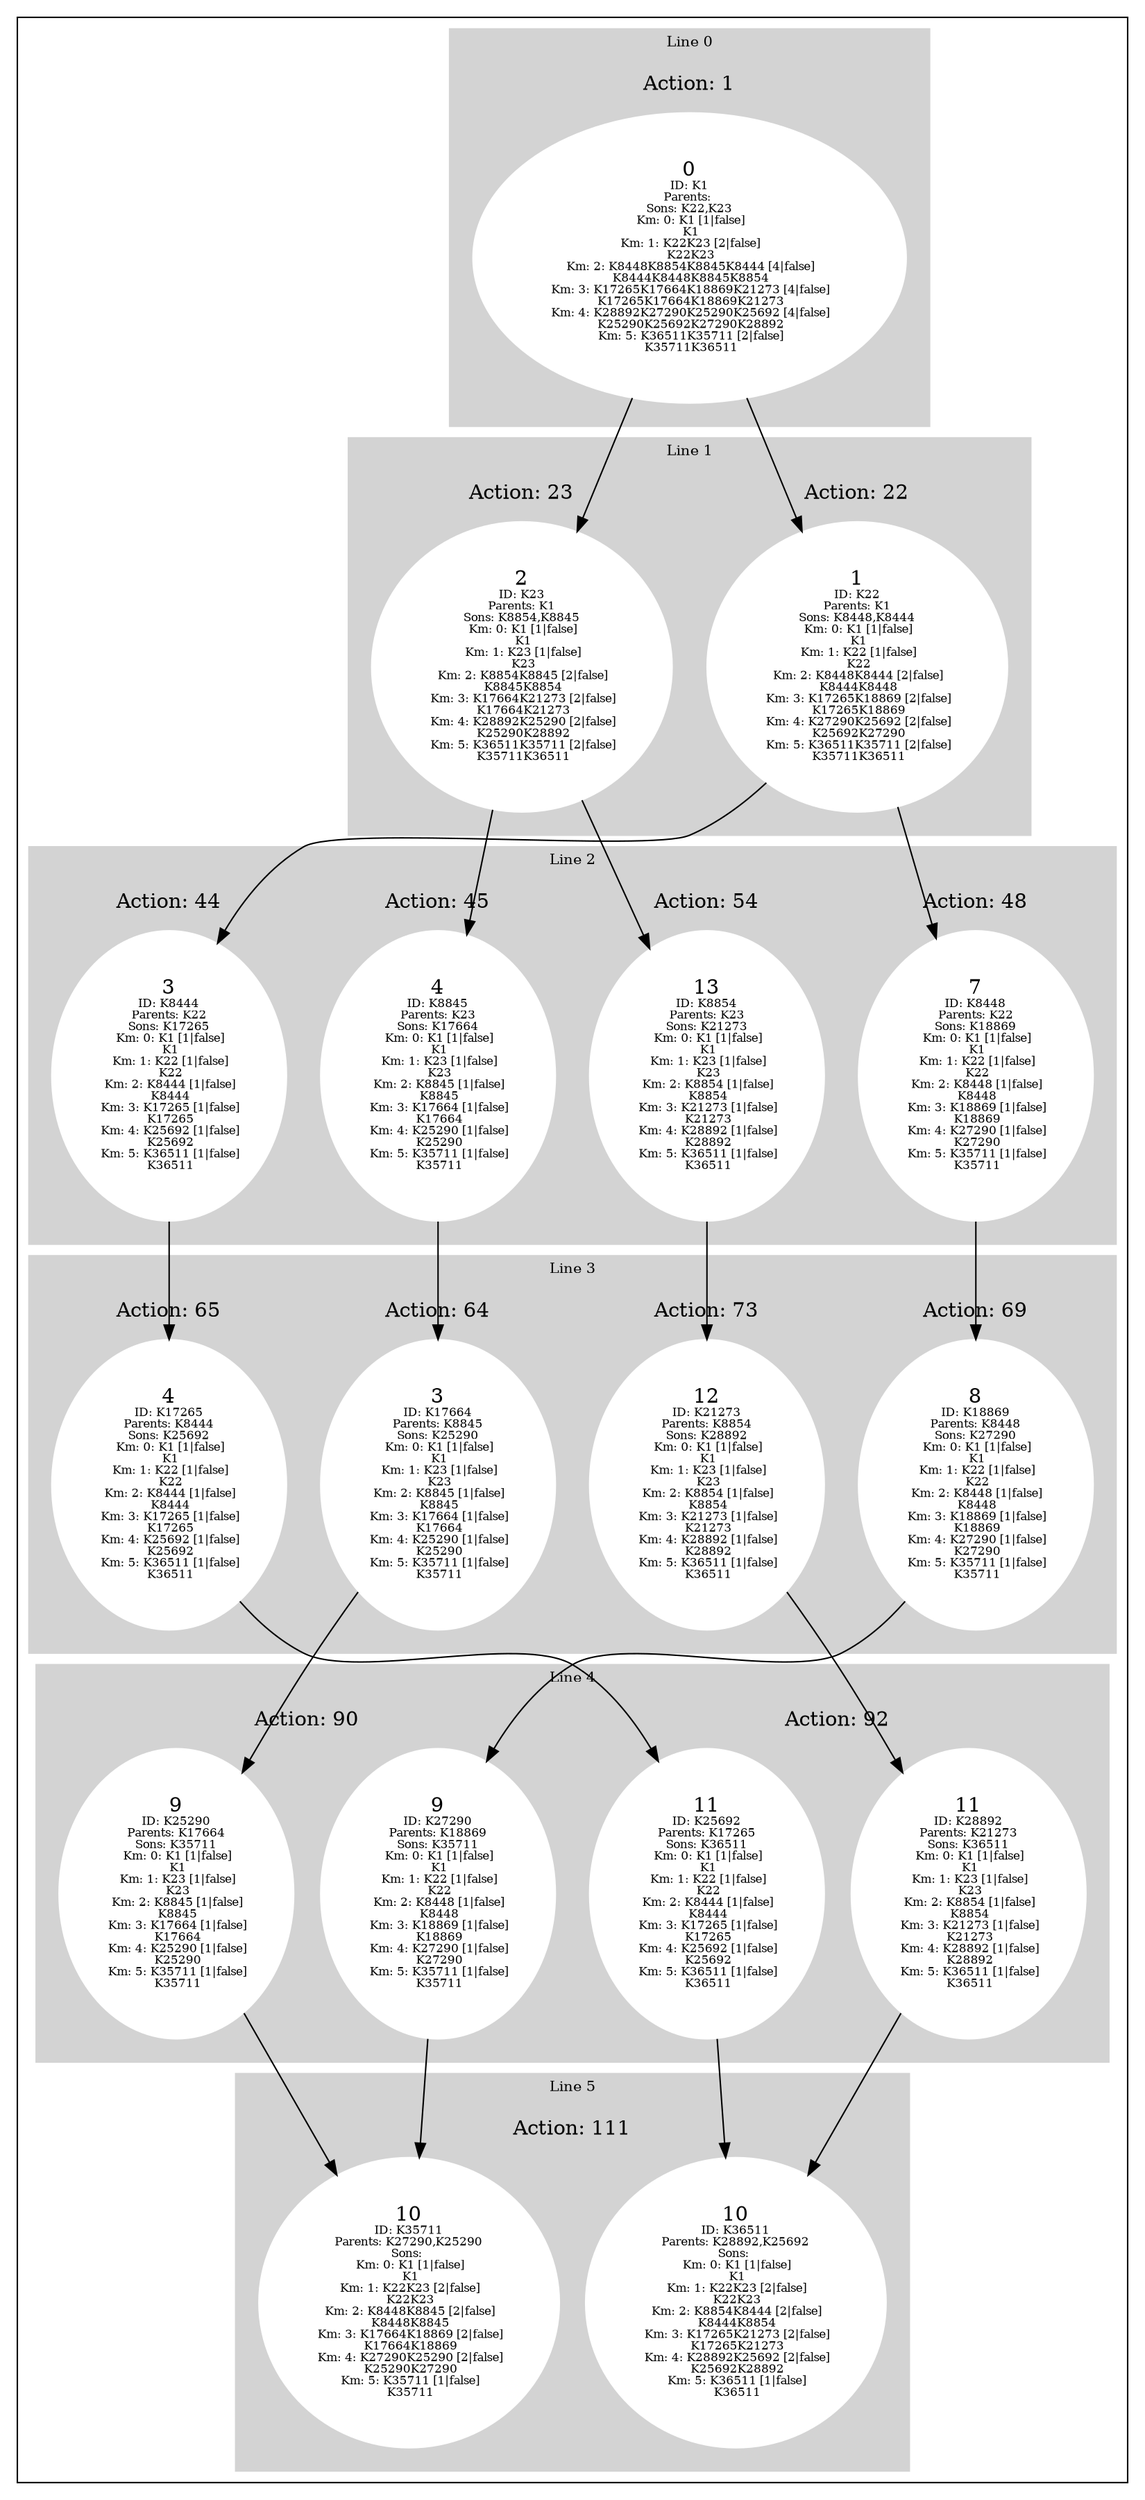 digraph G {
subgraph cluster_info {
        subgraph cluster_0 {
        style=filled;
        color=lightgrey;
        node [style=filled,color=white];
        subgraph cluster_act_1 {
label = "Action: 1"step_K1 [label=<0<BR /><FONT POINT-SIZE="8">ID: K1</FONT><BR /><FONT POINT-SIZE="8">Parents: </FONT><BR /><FONT POINT-SIZE="8">Sons: K22,K23</FONT><BR /><FONT POINT-SIZE="8"> Km: 0: K1 [1|false]<BR /> K1</FONT><BR /><FONT POINT-SIZE="8"> Km: 1: K22K23 [2|false]<BR /> K22K23</FONT><BR /><FONT POINT-SIZE="8"> Km: 2: K8448K8854K8845K8444 [4|false]<BR /> K8444K8448K8845K8854</FONT><BR /><FONT POINT-SIZE="8"> Km: 3: K17265K17664K18869K21273 [4|false]<BR /> K17265K17664K18869K21273</FONT><BR /><FONT POINT-SIZE="8"> Km: 4: K28892K27290K25290K25692 [4|false]<BR /> K25290K25692K27290K28892</FONT><BR /><FONT POINT-SIZE="8"> Km: 5: K36511K35711 [2|false]<BR /> K35711K36511</FONT>>]
}

        fontsize="10"
        label = "Line 0";
        }

        subgraph cluster_4 {
        style=filled;
        color=lightgrey;
        node [style=filled,color=white];
        subgraph cluster_act_92 {
label = "Action: 92"step_K28892 [label=<11<BR /><FONT POINT-SIZE="8">ID: K28892</FONT><BR /><FONT POINT-SIZE="8">Parents: K21273</FONT><BR /><FONT POINT-SIZE="8">Sons: K36511</FONT><BR /><FONT POINT-SIZE="8"> Km: 0: K1 [1|false]<BR /> K1</FONT><BR /><FONT POINT-SIZE="8"> Km: 1: K23 [1|false]<BR /> K23</FONT><BR /><FONT POINT-SIZE="8"> Km: 2: K8854 [1|false]<BR /> K8854</FONT><BR /><FONT POINT-SIZE="8"> Km: 3: K21273 [1|false]<BR /> K21273</FONT><BR /><FONT POINT-SIZE="8"> Km: 4: K28892 [1|false]<BR /> K28892</FONT><BR /><FONT POINT-SIZE="8"> Km: 5: K36511 [1|false]<BR /> K36511</FONT>>]
step_K25692 [label=<11<BR /><FONT POINT-SIZE="8">ID: K25692</FONT><BR /><FONT POINT-SIZE="8">Parents: K17265</FONT><BR /><FONT POINT-SIZE="8">Sons: K36511</FONT><BR /><FONT POINT-SIZE="8"> Km: 0: K1 [1|false]<BR /> K1</FONT><BR /><FONT POINT-SIZE="8"> Km: 1: K22 [1|false]<BR /> K22</FONT><BR /><FONT POINT-SIZE="8"> Km: 2: K8444 [1|false]<BR /> K8444</FONT><BR /><FONT POINT-SIZE="8"> Km: 3: K17265 [1|false]<BR /> K17265</FONT><BR /><FONT POINT-SIZE="8"> Km: 4: K25692 [1|false]<BR /> K25692</FONT><BR /><FONT POINT-SIZE="8"> Km: 5: K36511 [1|false]<BR /> K36511</FONT>>]
}
subgraph cluster_act_90 {
label = "Action: 90"step_K27290 [label=<9<BR /><FONT POINT-SIZE="8">ID: K27290</FONT><BR /><FONT POINT-SIZE="8">Parents: K18869</FONT><BR /><FONT POINT-SIZE="8">Sons: K35711</FONT><BR /><FONT POINT-SIZE="8"> Km: 0: K1 [1|false]<BR /> K1</FONT><BR /><FONT POINT-SIZE="8"> Km: 1: K22 [1|false]<BR /> K22</FONT><BR /><FONT POINT-SIZE="8"> Km: 2: K8448 [1|false]<BR /> K8448</FONT><BR /><FONT POINT-SIZE="8"> Km: 3: K18869 [1|false]<BR /> K18869</FONT><BR /><FONT POINT-SIZE="8"> Km: 4: K27290 [1|false]<BR /> K27290</FONT><BR /><FONT POINT-SIZE="8"> Km: 5: K35711 [1|false]<BR /> K35711</FONT>>]
step_K25290 [label=<9<BR /><FONT POINT-SIZE="8">ID: K25290</FONT><BR /><FONT POINT-SIZE="8">Parents: K17664</FONT><BR /><FONT POINT-SIZE="8">Sons: K35711</FONT><BR /><FONT POINT-SIZE="8"> Km: 0: K1 [1|false]<BR /> K1</FONT><BR /><FONT POINT-SIZE="8"> Km: 1: K23 [1|false]<BR /> K23</FONT><BR /><FONT POINT-SIZE="8"> Km: 2: K8845 [1|false]<BR /> K8845</FONT><BR /><FONT POINT-SIZE="8"> Km: 3: K17664 [1|false]<BR /> K17664</FONT><BR /><FONT POINT-SIZE="8"> Km: 4: K25290 [1|false]<BR /> K25290</FONT><BR /><FONT POINT-SIZE="8"> Km: 5: K35711 [1|false]<BR /> K35711</FONT>>]
}
subgraph cluster_act_90 {
label = "Action: 90"step_K27290 [label=<9<BR /><FONT POINT-SIZE="8">ID: K27290</FONT><BR /><FONT POINT-SIZE="8">Parents: K18869</FONT><BR /><FONT POINT-SIZE="8">Sons: K35711</FONT><BR /><FONT POINT-SIZE="8"> Km: 0: K1 [1|false]<BR /> K1</FONT><BR /><FONT POINT-SIZE="8"> Km: 1: K22 [1|false]<BR /> K22</FONT><BR /><FONT POINT-SIZE="8"> Km: 2: K8448 [1|false]<BR /> K8448</FONT><BR /><FONT POINT-SIZE="8"> Km: 3: K18869 [1|false]<BR /> K18869</FONT><BR /><FONT POINT-SIZE="8"> Km: 4: K27290 [1|false]<BR /> K27290</FONT><BR /><FONT POINT-SIZE="8"> Km: 5: K35711 [1|false]<BR /> K35711</FONT>>]
step_K25290 [label=<9<BR /><FONT POINT-SIZE="8">ID: K25290</FONT><BR /><FONT POINT-SIZE="8">Parents: K17664</FONT><BR /><FONT POINT-SIZE="8">Sons: K35711</FONT><BR /><FONT POINT-SIZE="8"> Km: 0: K1 [1|false]<BR /> K1</FONT><BR /><FONT POINT-SIZE="8"> Km: 1: K23 [1|false]<BR /> K23</FONT><BR /><FONT POINT-SIZE="8"> Km: 2: K8845 [1|false]<BR /> K8845</FONT><BR /><FONT POINT-SIZE="8"> Km: 3: K17664 [1|false]<BR /> K17664</FONT><BR /><FONT POINT-SIZE="8"> Km: 4: K25290 [1|false]<BR /> K25290</FONT><BR /><FONT POINT-SIZE="8"> Km: 5: K35711 [1|false]<BR /> K35711</FONT>>]
}
subgraph cluster_act_92 {
label = "Action: 92"step_K28892 [label=<11<BR /><FONT POINT-SIZE="8">ID: K28892</FONT><BR /><FONT POINT-SIZE="8">Parents: K21273</FONT><BR /><FONT POINT-SIZE="8">Sons: K36511</FONT><BR /><FONT POINT-SIZE="8"> Km: 0: K1 [1|false]<BR /> K1</FONT><BR /><FONT POINT-SIZE="8"> Km: 1: K23 [1|false]<BR /> K23</FONT><BR /><FONT POINT-SIZE="8"> Km: 2: K8854 [1|false]<BR /> K8854</FONT><BR /><FONT POINT-SIZE="8"> Km: 3: K21273 [1|false]<BR /> K21273</FONT><BR /><FONT POINT-SIZE="8"> Km: 4: K28892 [1|false]<BR /> K28892</FONT><BR /><FONT POINT-SIZE="8"> Km: 5: K36511 [1|false]<BR /> K36511</FONT>>]
step_K25692 [label=<11<BR /><FONT POINT-SIZE="8">ID: K25692</FONT><BR /><FONT POINT-SIZE="8">Parents: K17265</FONT><BR /><FONT POINT-SIZE="8">Sons: K36511</FONT><BR /><FONT POINT-SIZE="8"> Km: 0: K1 [1|false]<BR /> K1</FONT><BR /><FONT POINT-SIZE="8"> Km: 1: K22 [1|false]<BR /> K22</FONT><BR /><FONT POINT-SIZE="8"> Km: 2: K8444 [1|false]<BR /> K8444</FONT><BR /><FONT POINT-SIZE="8"> Km: 3: K17265 [1|false]<BR /> K17265</FONT><BR /><FONT POINT-SIZE="8"> Km: 4: K25692 [1|false]<BR /> K25692</FONT><BR /><FONT POINT-SIZE="8"> Km: 5: K36511 [1|false]<BR /> K36511</FONT>>]
}

        fontsize="10"
        label = "Line 4";
        }

        subgraph cluster_2 {
        style=filled;
        color=lightgrey;
        node [style=filled,color=white];
        subgraph cluster_act_48 {
label = "Action: 48"step_K8448 [label=<7<BR /><FONT POINT-SIZE="8">ID: K8448</FONT><BR /><FONT POINT-SIZE="8">Parents: K22</FONT><BR /><FONT POINT-SIZE="8">Sons: K18869</FONT><BR /><FONT POINT-SIZE="8"> Km: 0: K1 [1|false]<BR /> K1</FONT><BR /><FONT POINT-SIZE="8"> Km: 1: K22 [1|false]<BR /> K22</FONT><BR /><FONT POINT-SIZE="8"> Km: 2: K8448 [1|false]<BR /> K8448</FONT><BR /><FONT POINT-SIZE="8"> Km: 3: K18869 [1|false]<BR /> K18869</FONT><BR /><FONT POINT-SIZE="8"> Km: 4: K27290 [1|false]<BR /> K27290</FONT><BR /><FONT POINT-SIZE="8"> Km: 5: K35711 [1|false]<BR /> K35711</FONT>>]
}
subgraph cluster_act_54 {
label = "Action: 54"step_K8854 [label=<13<BR /><FONT POINT-SIZE="8">ID: K8854</FONT><BR /><FONT POINT-SIZE="8">Parents: K23</FONT><BR /><FONT POINT-SIZE="8">Sons: K21273</FONT><BR /><FONT POINT-SIZE="8"> Km: 0: K1 [1|false]<BR /> K1</FONT><BR /><FONT POINT-SIZE="8"> Km: 1: K23 [1|false]<BR /> K23</FONT><BR /><FONT POINT-SIZE="8"> Km: 2: K8854 [1|false]<BR /> K8854</FONT><BR /><FONT POINT-SIZE="8"> Km: 3: K21273 [1|false]<BR /> K21273</FONT><BR /><FONT POINT-SIZE="8"> Km: 4: K28892 [1|false]<BR /> K28892</FONT><BR /><FONT POINT-SIZE="8"> Km: 5: K36511 [1|false]<BR /> K36511</FONT>>]
}
subgraph cluster_act_45 {
label = "Action: 45"step_K8845 [label=<4<BR /><FONT POINT-SIZE="8">ID: K8845</FONT><BR /><FONT POINT-SIZE="8">Parents: K23</FONT><BR /><FONT POINT-SIZE="8">Sons: K17664</FONT><BR /><FONT POINT-SIZE="8"> Km: 0: K1 [1|false]<BR /> K1</FONT><BR /><FONT POINT-SIZE="8"> Km: 1: K23 [1|false]<BR /> K23</FONT><BR /><FONT POINT-SIZE="8"> Km: 2: K8845 [1|false]<BR /> K8845</FONT><BR /><FONT POINT-SIZE="8"> Km: 3: K17664 [1|false]<BR /> K17664</FONT><BR /><FONT POINT-SIZE="8"> Km: 4: K25290 [1|false]<BR /> K25290</FONT><BR /><FONT POINT-SIZE="8"> Km: 5: K35711 [1|false]<BR /> K35711</FONT>>]
}
subgraph cluster_act_44 {
label = "Action: 44"step_K8444 [label=<3<BR /><FONT POINT-SIZE="8">ID: K8444</FONT><BR /><FONT POINT-SIZE="8">Parents: K22</FONT><BR /><FONT POINT-SIZE="8">Sons: K17265</FONT><BR /><FONT POINT-SIZE="8"> Km: 0: K1 [1|false]<BR /> K1</FONT><BR /><FONT POINT-SIZE="8"> Km: 1: K22 [1|false]<BR /> K22</FONT><BR /><FONT POINT-SIZE="8"> Km: 2: K8444 [1|false]<BR /> K8444</FONT><BR /><FONT POINT-SIZE="8"> Km: 3: K17265 [1|false]<BR /> K17265</FONT><BR /><FONT POINT-SIZE="8"> Km: 4: K25692 [1|false]<BR /> K25692</FONT><BR /><FONT POINT-SIZE="8"> Km: 5: K36511 [1|false]<BR /> K36511</FONT>>]
}

        fontsize="10"
        label = "Line 2";
        }

        subgraph cluster_3 {
        style=filled;
        color=lightgrey;
        node [style=filled,color=white];
        subgraph cluster_act_65 {
label = "Action: 65"step_K17265 [label=<4<BR /><FONT POINT-SIZE="8">ID: K17265</FONT><BR /><FONT POINT-SIZE="8">Parents: K8444</FONT><BR /><FONT POINT-SIZE="8">Sons: K25692</FONT><BR /><FONT POINT-SIZE="8"> Km: 0: K1 [1|false]<BR /> K1</FONT><BR /><FONT POINT-SIZE="8"> Km: 1: K22 [1|false]<BR /> K22</FONT><BR /><FONT POINT-SIZE="8"> Km: 2: K8444 [1|false]<BR /> K8444</FONT><BR /><FONT POINT-SIZE="8"> Km: 3: K17265 [1|false]<BR /> K17265</FONT><BR /><FONT POINT-SIZE="8"> Km: 4: K25692 [1|false]<BR /> K25692</FONT><BR /><FONT POINT-SIZE="8"> Km: 5: K36511 [1|false]<BR /> K36511</FONT>>]
}
subgraph cluster_act_64 {
label = "Action: 64"step_K17664 [label=<3<BR /><FONT POINT-SIZE="8">ID: K17664</FONT><BR /><FONT POINT-SIZE="8">Parents: K8845</FONT><BR /><FONT POINT-SIZE="8">Sons: K25290</FONT><BR /><FONT POINT-SIZE="8"> Km: 0: K1 [1|false]<BR /> K1</FONT><BR /><FONT POINT-SIZE="8"> Km: 1: K23 [1|false]<BR /> K23</FONT><BR /><FONT POINT-SIZE="8"> Km: 2: K8845 [1|false]<BR /> K8845</FONT><BR /><FONT POINT-SIZE="8"> Km: 3: K17664 [1|false]<BR /> K17664</FONT><BR /><FONT POINT-SIZE="8"> Km: 4: K25290 [1|false]<BR /> K25290</FONT><BR /><FONT POINT-SIZE="8"> Km: 5: K35711 [1|false]<BR /> K35711</FONT>>]
}
subgraph cluster_act_69 {
label = "Action: 69"step_K18869 [label=<8<BR /><FONT POINT-SIZE="8">ID: K18869</FONT><BR /><FONT POINT-SIZE="8">Parents: K8448</FONT><BR /><FONT POINT-SIZE="8">Sons: K27290</FONT><BR /><FONT POINT-SIZE="8"> Km: 0: K1 [1|false]<BR /> K1</FONT><BR /><FONT POINT-SIZE="8"> Km: 1: K22 [1|false]<BR /> K22</FONT><BR /><FONT POINT-SIZE="8"> Km: 2: K8448 [1|false]<BR /> K8448</FONT><BR /><FONT POINT-SIZE="8"> Km: 3: K18869 [1|false]<BR /> K18869</FONT><BR /><FONT POINT-SIZE="8"> Km: 4: K27290 [1|false]<BR /> K27290</FONT><BR /><FONT POINT-SIZE="8"> Km: 5: K35711 [1|false]<BR /> K35711</FONT>>]
}
subgraph cluster_act_73 {
label = "Action: 73"step_K21273 [label=<12<BR /><FONT POINT-SIZE="8">ID: K21273</FONT><BR /><FONT POINT-SIZE="8">Parents: K8854</FONT><BR /><FONT POINT-SIZE="8">Sons: K28892</FONT><BR /><FONT POINT-SIZE="8"> Km: 0: K1 [1|false]<BR /> K1</FONT><BR /><FONT POINT-SIZE="8"> Km: 1: K23 [1|false]<BR /> K23</FONT><BR /><FONT POINT-SIZE="8"> Km: 2: K8854 [1|false]<BR /> K8854</FONT><BR /><FONT POINT-SIZE="8"> Km: 3: K21273 [1|false]<BR /> K21273</FONT><BR /><FONT POINT-SIZE="8"> Km: 4: K28892 [1|false]<BR /> K28892</FONT><BR /><FONT POINT-SIZE="8"> Km: 5: K36511 [1|false]<BR /> K36511</FONT>>]
}

        fontsize="10"
        label = "Line 3";
        }

        subgraph cluster_5 {
        style=filled;
        color=lightgrey;
        node [style=filled,color=white];
        subgraph cluster_act_111 {
label = "Action: 111"step_K36511 [label=<10<BR /><FONT POINT-SIZE="8">ID: K36511</FONT><BR /><FONT POINT-SIZE="8">Parents: K28892,K25692</FONT><BR /><FONT POINT-SIZE="8">Sons: </FONT><BR /><FONT POINT-SIZE="8"> Km: 0: K1 [1|false]<BR /> K1</FONT><BR /><FONT POINT-SIZE="8"> Km: 1: K22K23 [2|false]<BR /> K22K23</FONT><BR /><FONT POINT-SIZE="8"> Km: 2: K8854K8444 [2|false]<BR /> K8444K8854</FONT><BR /><FONT POINT-SIZE="8"> Km: 3: K17265K21273 [2|false]<BR /> K17265K21273</FONT><BR /><FONT POINT-SIZE="8"> Km: 4: K28892K25692 [2|false]<BR /> K25692K28892</FONT><BR /><FONT POINT-SIZE="8"> Km: 5: K36511 [1|false]<BR /> K36511</FONT>>]
step_K35711 [label=<10<BR /><FONT POINT-SIZE="8">ID: K35711</FONT><BR /><FONT POINT-SIZE="8">Parents: K27290,K25290</FONT><BR /><FONT POINT-SIZE="8">Sons: </FONT><BR /><FONT POINT-SIZE="8"> Km: 0: K1 [1|false]<BR /> K1</FONT><BR /><FONT POINT-SIZE="8"> Km: 1: K22K23 [2|false]<BR /> K22K23</FONT><BR /><FONT POINT-SIZE="8"> Km: 2: K8448K8845 [2|false]<BR /> K8448K8845</FONT><BR /><FONT POINT-SIZE="8"> Km: 3: K17664K18869 [2|false]<BR /> K17664K18869</FONT><BR /><FONT POINT-SIZE="8"> Km: 4: K27290K25290 [2|false]<BR /> K25290K27290</FONT><BR /><FONT POINT-SIZE="8"> Km: 5: K35711 [1|false]<BR /> K35711</FONT>>]
}
subgraph cluster_act_111 {
label = "Action: 111"step_K36511 [label=<10<BR /><FONT POINT-SIZE="8">ID: K36511</FONT><BR /><FONT POINT-SIZE="8">Parents: K28892,K25692</FONT><BR /><FONT POINT-SIZE="8">Sons: </FONT><BR /><FONT POINT-SIZE="8"> Km: 0: K1 [1|false]<BR /> K1</FONT><BR /><FONT POINT-SIZE="8"> Km: 1: K22K23 [2|false]<BR /> K22K23</FONT><BR /><FONT POINT-SIZE="8"> Km: 2: K8854K8444 [2|false]<BR /> K8444K8854</FONT><BR /><FONT POINT-SIZE="8"> Km: 3: K17265K21273 [2|false]<BR /> K17265K21273</FONT><BR /><FONT POINT-SIZE="8"> Km: 4: K28892K25692 [2|false]<BR /> K25692K28892</FONT><BR /><FONT POINT-SIZE="8"> Km: 5: K36511 [1|false]<BR /> K36511</FONT>>]
step_K35711 [label=<10<BR /><FONT POINT-SIZE="8">ID: K35711</FONT><BR /><FONT POINT-SIZE="8">Parents: K27290,K25290</FONT><BR /><FONT POINT-SIZE="8">Sons: </FONT><BR /><FONT POINT-SIZE="8"> Km: 0: K1 [1|false]<BR /> K1</FONT><BR /><FONT POINT-SIZE="8"> Km: 1: K22K23 [2|false]<BR /> K22K23</FONT><BR /><FONT POINT-SIZE="8"> Km: 2: K8448K8845 [2|false]<BR /> K8448K8845</FONT><BR /><FONT POINT-SIZE="8"> Km: 3: K17664K18869 [2|false]<BR /> K17664K18869</FONT><BR /><FONT POINT-SIZE="8"> Km: 4: K27290K25290 [2|false]<BR /> K25290K27290</FONT><BR /><FONT POINT-SIZE="8"> Km: 5: K35711 [1|false]<BR /> K35711</FONT>>]
}

        fontsize="10"
        label = "Line 5";
        }

        subgraph cluster_1 {
        style=filled;
        color=lightgrey;
        node [style=filled,color=white];
        subgraph cluster_act_22 {
label = "Action: 22"step_K22 [label=<1<BR /><FONT POINT-SIZE="8">ID: K22</FONT><BR /><FONT POINT-SIZE="8">Parents: K1</FONT><BR /><FONT POINT-SIZE="8">Sons: K8448,K8444</FONT><BR /><FONT POINT-SIZE="8"> Km: 0: K1 [1|false]<BR /> K1</FONT><BR /><FONT POINT-SIZE="8"> Km: 1: K22 [1|false]<BR /> K22</FONT><BR /><FONT POINT-SIZE="8"> Km: 2: K8448K8444 [2|false]<BR /> K8444K8448</FONT><BR /><FONT POINT-SIZE="8"> Km: 3: K17265K18869 [2|false]<BR /> K17265K18869</FONT><BR /><FONT POINT-SIZE="8"> Km: 4: K27290K25692 [2|false]<BR /> K25692K27290</FONT><BR /><FONT POINT-SIZE="8"> Km: 5: K36511K35711 [2|false]<BR /> K35711K36511</FONT>>]
}
subgraph cluster_act_23 {
label = "Action: 23"step_K23 [label=<2<BR /><FONT POINT-SIZE="8">ID: K23</FONT><BR /><FONT POINT-SIZE="8">Parents: K1</FONT><BR /><FONT POINT-SIZE="8">Sons: K8854,K8845</FONT><BR /><FONT POINT-SIZE="8"> Km: 0: K1 [1|false]<BR /> K1</FONT><BR /><FONT POINT-SIZE="8"> Km: 1: K23 [1|false]<BR /> K23</FONT><BR /><FONT POINT-SIZE="8"> Km: 2: K8854K8845 [2|false]<BR /> K8845K8854</FONT><BR /><FONT POINT-SIZE="8"> Km: 3: K17664K21273 [2|false]<BR /> K17664K21273</FONT><BR /><FONT POINT-SIZE="8"> Km: 4: K28892K25290 [2|false]<BR /> K25290K28892</FONT><BR /><FONT POINT-SIZE="8"> Km: 5: K36511K35711 [2|false]<BR /> K35711K36511</FONT>>]
}

        fontsize="10"
        label = "Line 1";
        }
step_K8448 -> step_K18869; 
step_K1 -> step_K22; 
step_K28892 -> step_K36511; 
step_K25692 -> step_K36511; 
step_K21273 -> step_K28892; 
step_K22 -> step_K8448; 
step_K23 -> step_K8845; 
step_K8854 -> step_K21273; 
step_K17664 -> step_K25290; 
step_K25290 -> step_K35711; 
step_K23 -> step_K8854; 
step_K8845 -> step_K17664; 
step_K8444 -> step_K17265; 
step_K1 -> step_K23; 
step_K22 -> step_K8444; 
step_K27290 -> step_K35711; 
step_K18869 -> step_K27290; 
step_K17265 -> step_K25692; 
}}